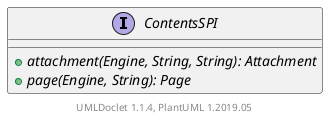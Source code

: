 @startuml

    interface ContentsSPI [[ContentsSPI.html]] {
        {abstract} +attachment(Engine, String, String): Attachment
        {abstract} +page(Engine, String): Page
    }


    center footer UMLDoclet 1.1.4, PlantUML 1.2019.05
@enduml
